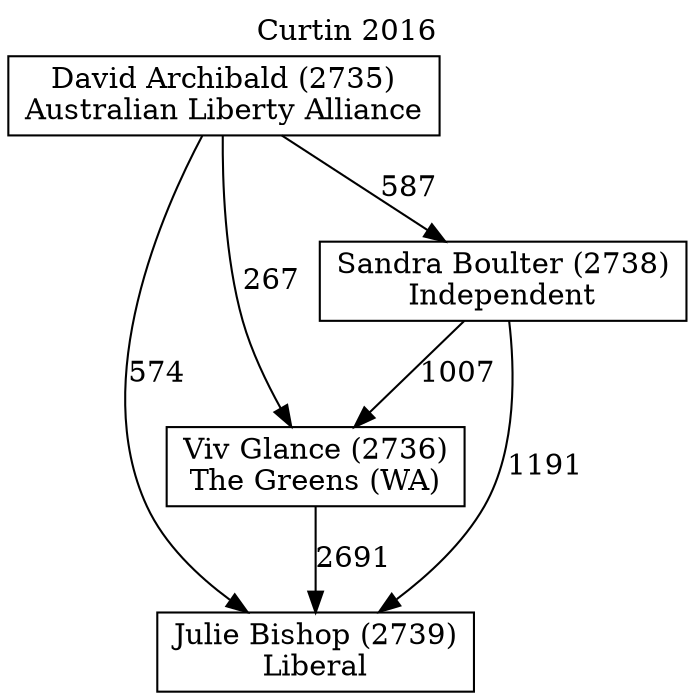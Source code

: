 // House preference flow
digraph "Julie Bishop (2739)_Curtin_2016" {
	graph [label="Curtin 2016" labelloc=t mclimit=10]
	node [shape=box]
	"Julie Bishop (2739)" [label="Julie Bishop (2739)
Liberal"]
	"Viv Glance (2736)" [label="Viv Glance (2736)
The Greens (WA)"]
	"Sandra Boulter (2738)" [label="Sandra Boulter (2738)
Independent"]
	"David Archibald (2735)" [label="David Archibald (2735)
Australian Liberty Alliance"]
	"Viv Glance (2736)" -> "Julie Bishop (2739)" [label=2691]
	"Sandra Boulter (2738)" -> "Viv Glance (2736)" [label=1007]
	"David Archibald (2735)" -> "Sandra Boulter (2738)" [label=587]
	"Sandra Boulter (2738)" -> "Julie Bishop (2739)" [label=1191]
	"David Archibald (2735)" -> "Julie Bishop (2739)" [label=574]
	"David Archibald (2735)" -> "Viv Glance (2736)" [label=267]
}
